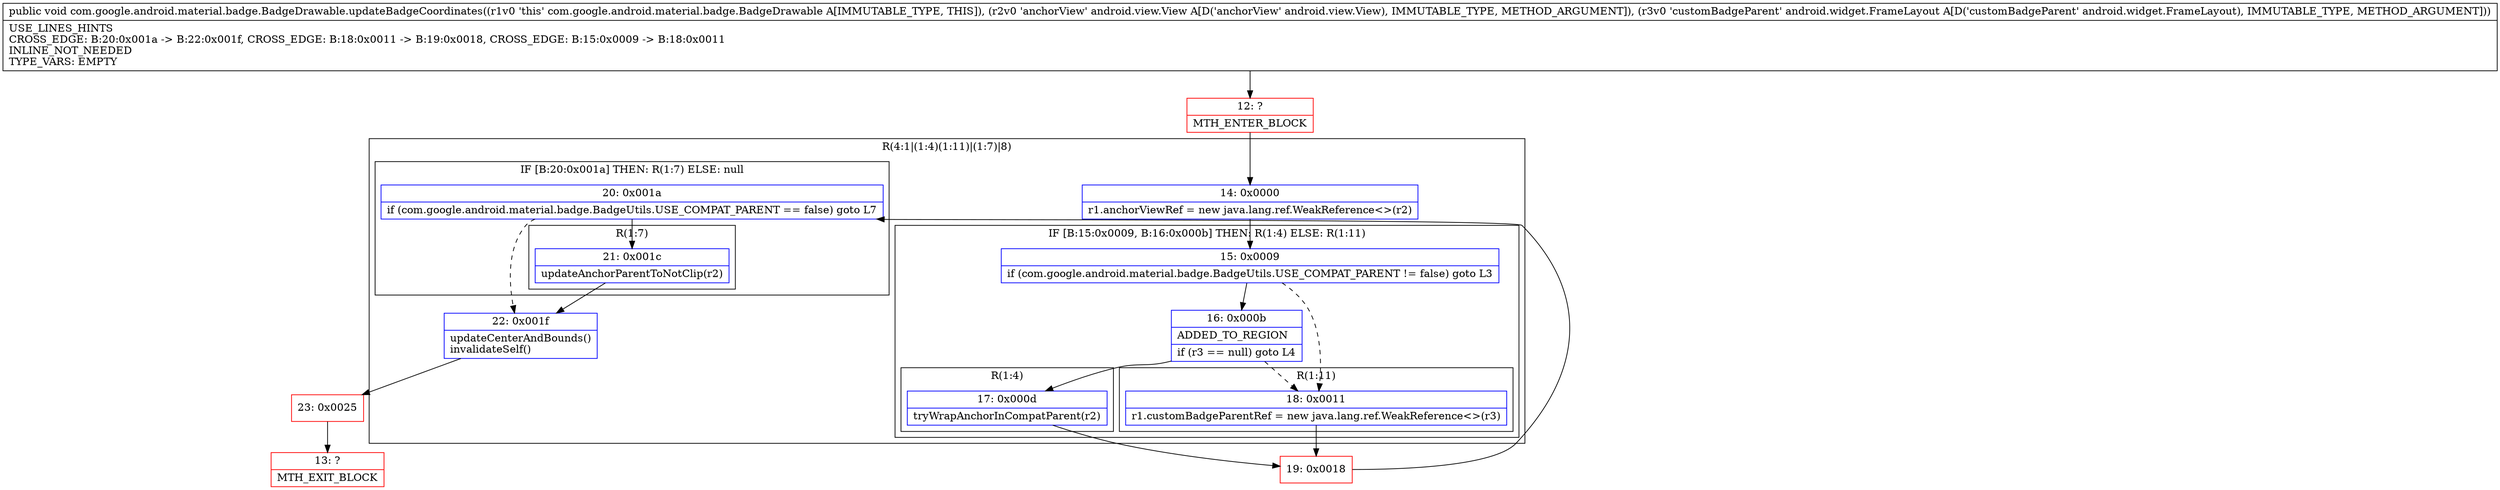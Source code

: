 digraph "CFG forcom.google.android.material.badge.BadgeDrawable.updateBadgeCoordinates(Landroid\/view\/View;Landroid\/widget\/FrameLayout;)V" {
subgraph cluster_Region_1896354808 {
label = "R(4:1|(1:4)(1:11)|(1:7)|8)";
node [shape=record,color=blue];
Node_14 [shape=record,label="{14\:\ 0x0000|r1.anchorViewRef = new java.lang.ref.WeakReference\<\>(r2)\l}"];
subgraph cluster_IfRegion_1626566745 {
label = "IF [B:15:0x0009, B:16:0x000b] THEN: R(1:4) ELSE: R(1:11)";
node [shape=record,color=blue];
Node_15 [shape=record,label="{15\:\ 0x0009|if (com.google.android.material.badge.BadgeUtils.USE_COMPAT_PARENT != false) goto L3\l}"];
Node_16 [shape=record,label="{16\:\ 0x000b|ADDED_TO_REGION\l|if (r3 == null) goto L4\l}"];
subgraph cluster_Region_2106263322 {
label = "R(1:4)";
node [shape=record,color=blue];
Node_17 [shape=record,label="{17\:\ 0x000d|tryWrapAnchorInCompatParent(r2)\l}"];
}
subgraph cluster_Region_1345684787 {
label = "R(1:11)";
node [shape=record,color=blue];
Node_18 [shape=record,label="{18\:\ 0x0011|r1.customBadgeParentRef = new java.lang.ref.WeakReference\<\>(r3)\l}"];
}
}
subgraph cluster_IfRegion_1637075742 {
label = "IF [B:20:0x001a] THEN: R(1:7) ELSE: null";
node [shape=record,color=blue];
Node_20 [shape=record,label="{20\:\ 0x001a|if (com.google.android.material.badge.BadgeUtils.USE_COMPAT_PARENT == false) goto L7\l}"];
subgraph cluster_Region_437849805 {
label = "R(1:7)";
node [shape=record,color=blue];
Node_21 [shape=record,label="{21\:\ 0x001c|updateAnchorParentToNotClip(r2)\l}"];
}
}
Node_22 [shape=record,label="{22\:\ 0x001f|updateCenterAndBounds()\linvalidateSelf()\l}"];
}
Node_12 [shape=record,color=red,label="{12\:\ ?|MTH_ENTER_BLOCK\l}"];
Node_19 [shape=record,color=red,label="{19\:\ 0x0018}"];
Node_23 [shape=record,color=red,label="{23\:\ 0x0025}"];
Node_13 [shape=record,color=red,label="{13\:\ ?|MTH_EXIT_BLOCK\l}"];
MethodNode[shape=record,label="{public void com.google.android.material.badge.BadgeDrawable.updateBadgeCoordinates((r1v0 'this' com.google.android.material.badge.BadgeDrawable A[IMMUTABLE_TYPE, THIS]), (r2v0 'anchorView' android.view.View A[D('anchorView' android.view.View), IMMUTABLE_TYPE, METHOD_ARGUMENT]), (r3v0 'customBadgeParent' android.widget.FrameLayout A[D('customBadgeParent' android.widget.FrameLayout), IMMUTABLE_TYPE, METHOD_ARGUMENT]))  | USE_LINES_HINTS\lCROSS_EDGE: B:20:0x001a \-\> B:22:0x001f, CROSS_EDGE: B:18:0x0011 \-\> B:19:0x0018, CROSS_EDGE: B:15:0x0009 \-\> B:18:0x0011\lINLINE_NOT_NEEDED\lTYPE_VARS: EMPTY\l}"];
MethodNode -> Node_12;Node_14 -> Node_15;
Node_15 -> Node_16;
Node_15 -> Node_18[style=dashed];
Node_16 -> Node_17;
Node_16 -> Node_18[style=dashed];
Node_17 -> Node_19;
Node_18 -> Node_19;
Node_20 -> Node_21;
Node_20 -> Node_22[style=dashed];
Node_21 -> Node_22;
Node_22 -> Node_23;
Node_12 -> Node_14;
Node_19 -> Node_20;
Node_23 -> Node_13;
}

